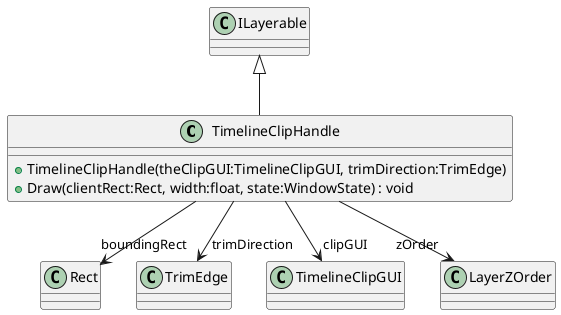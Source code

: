 @startuml
class TimelineClipHandle {
    + TimelineClipHandle(theClipGUI:TimelineClipGUI, trimDirection:TrimEdge)
    + Draw(clientRect:Rect, width:float, state:WindowState) : void
}
ILayerable <|-- TimelineClipHandle
TimelineClipHandle --> "boundingRect" Rect
TimelineClipHandle --> "trimDirection" TrimEdge
TimelineClipHandle --> "clipGUI" TimelineClipGUI
TimelineClipHandle --> "zOrder" LayerZOrder
@enduml
